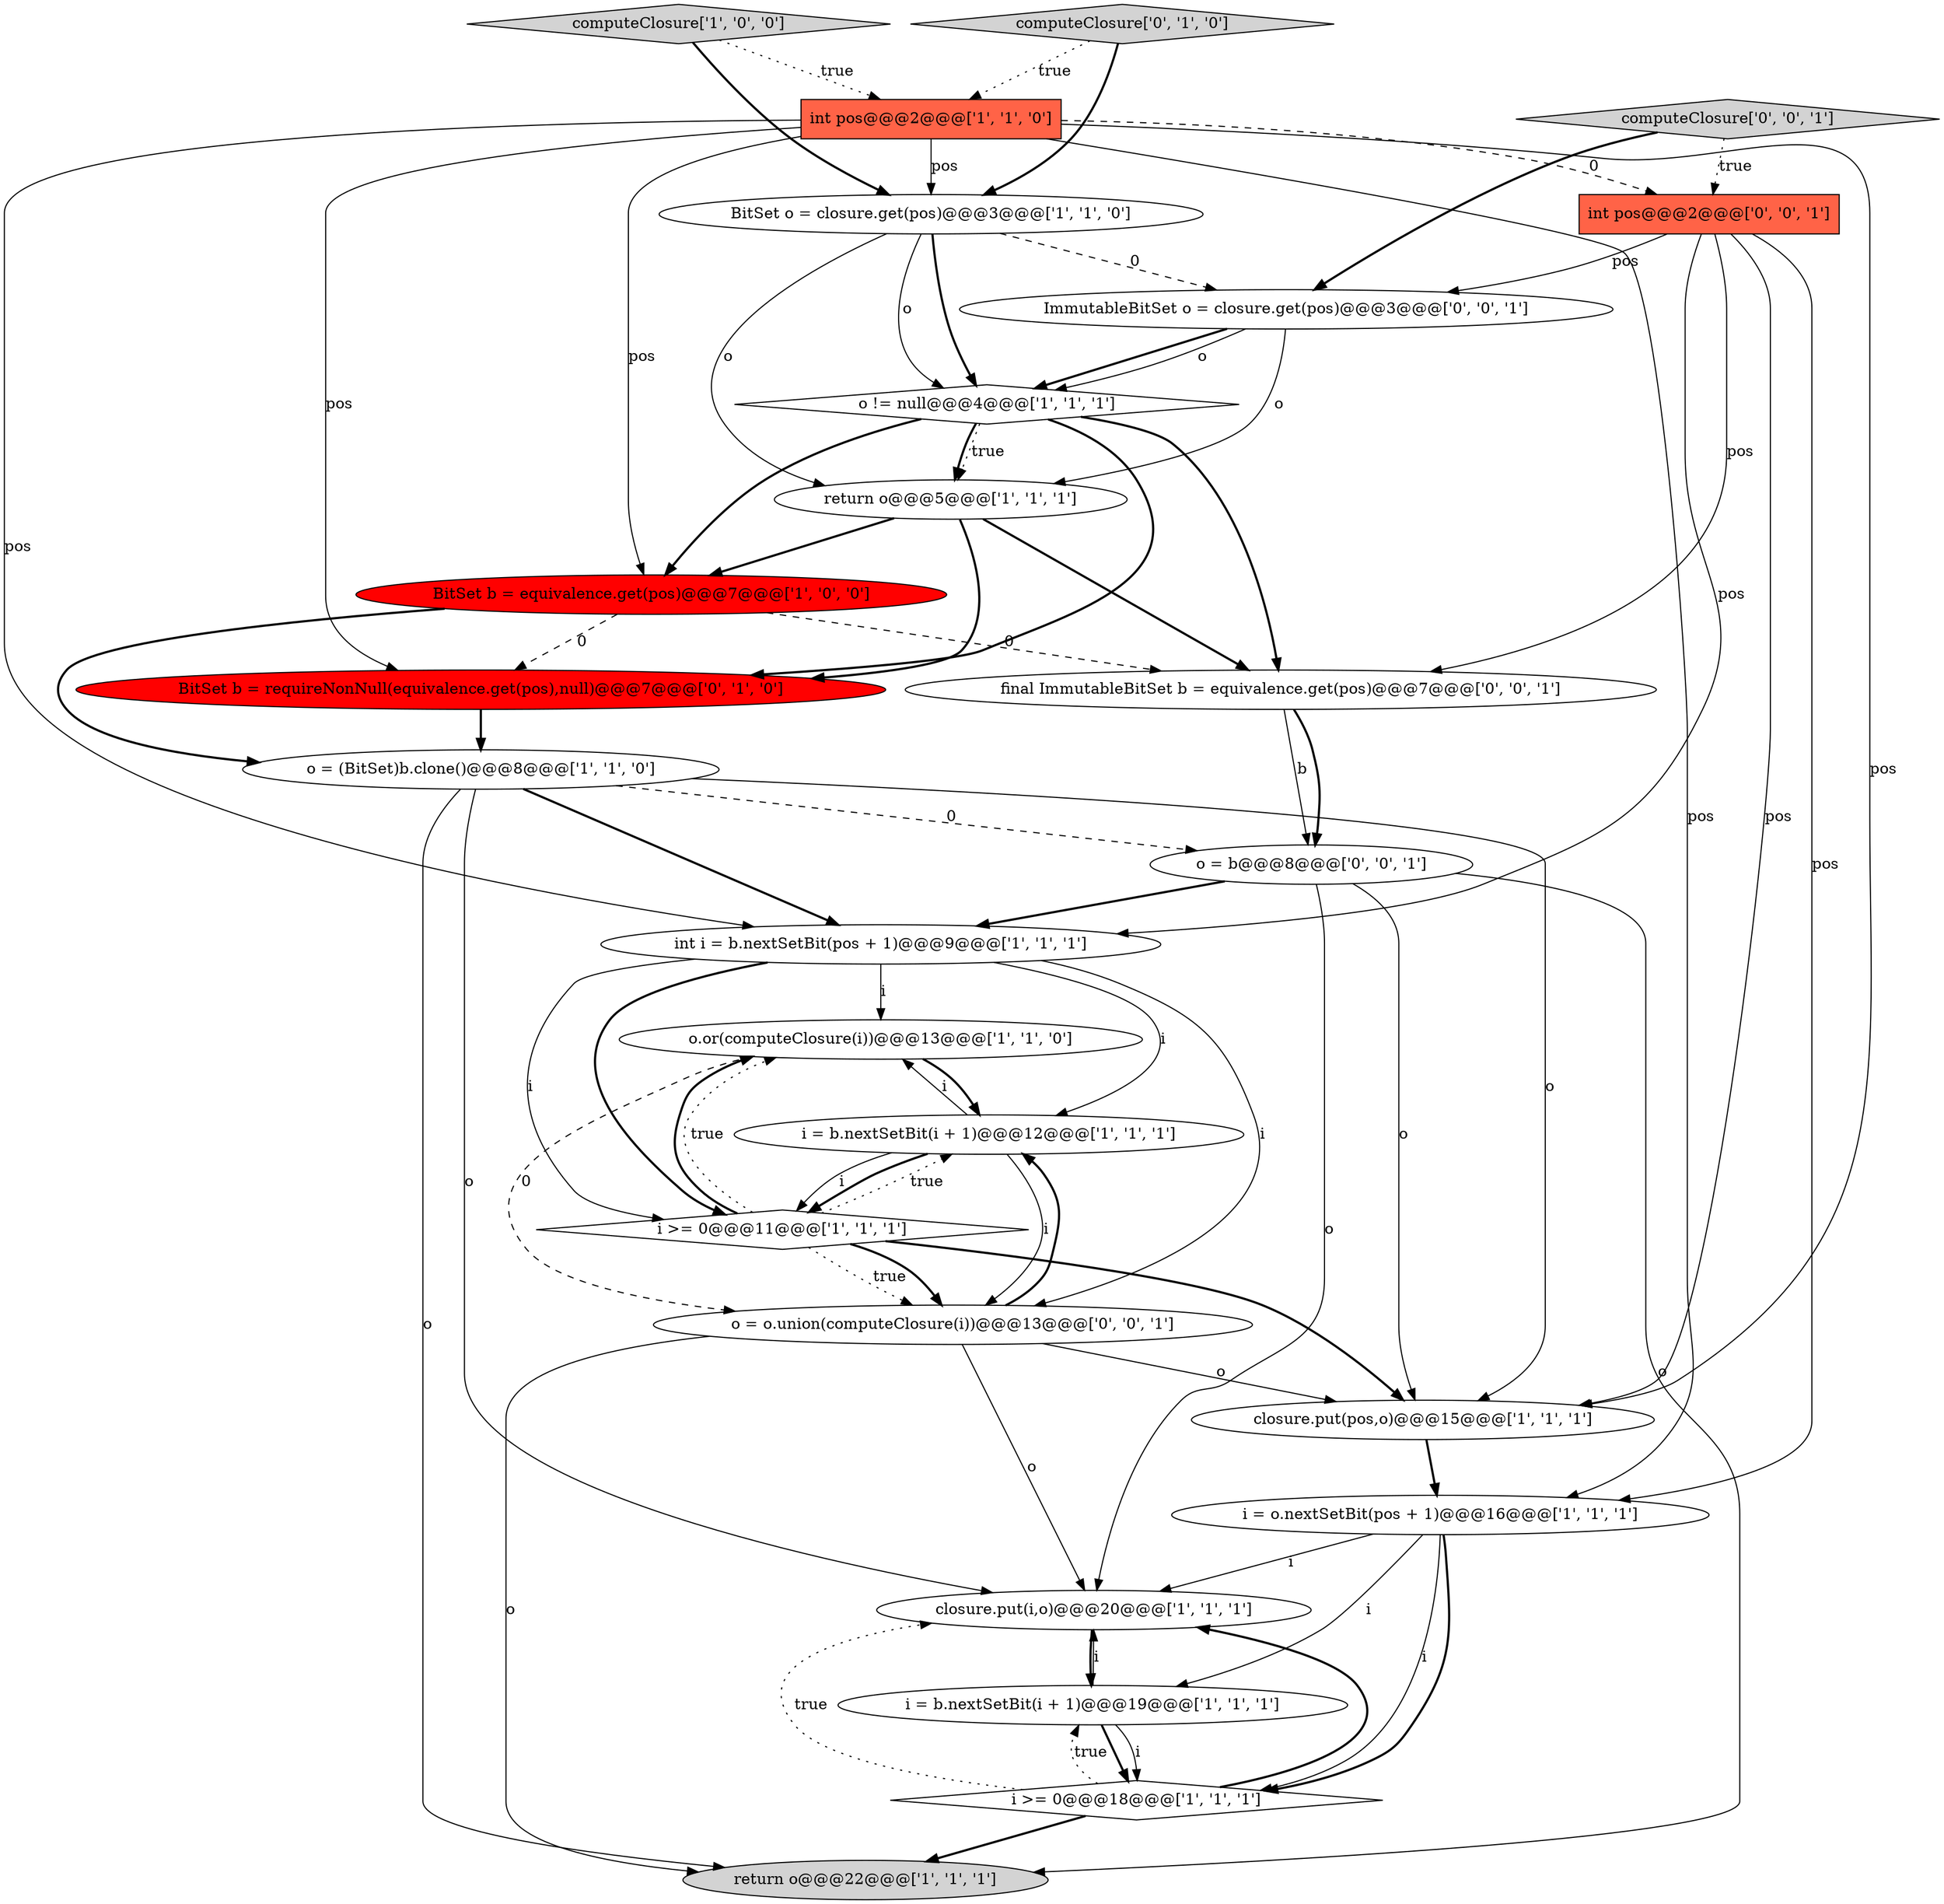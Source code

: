 digraph {
8 [style = filled, label = "BitSet o = closure.get(pos)@@@3@@@['1', '1', '0']", fillcolor = white, shape = ellipse image = "AAA0AAABBB1BBB"];
12 [style = filled, label = "o.or(computeClosure(i))@@@13@@@['1', '1', '0']", fillcolor = white, shape = ellipse image = "AAA0AAABBB1BBB"];
13 [style = filled, label = "i = b.nextSetBit(i + 1)@@@12@@@['1', '1', '1']", fillcolor = white, shape = ellipse image = "AAA0AAABBB1BBB"];
1 [style = filled, label = "o = (BitSet)b.clone()@@@8@@@['1', '1', '0']", fillcolor = white, shape = ellipse image = "AAA0AAABBB1BBB"];
22 [style = filled, label = "computeClosure['0', '0', '1']", fillcolor = lightgray, shape = diamond image = "AAA0AAABBB3BBB"];
15 [style = filled, label = "computeClosure['1', '0', '0']", fillcolor = lightgray, shape = diamond image = "AAA0AAABBB1BBB"];
16 [style = filled, label = "i >= 0@@@18@@@['1', '1', '1']", fillcolor = white, shape = diamond image = "AAA0AAABBB1BBB"];
14 [style = filled, label = "int i = b.nextSetBit(pos + 1)@@@9@@@['1', '1', '1']", fillcolor = white, shape = ellipse image = "AAA0AAABBB1BBB"];
3 [style = filled, label = "return o@@@5@@@['1', '1', '1']", fillcolor = white, shape = ellipse image = "AAA0AAABBB1BBB"];
6 [style = filled, label = "i = b.nextSetBit(i + 1)@@@19@@@['1', '1', '1']", fillcolor = white, shape = ellipse image = "AAA0AAABBB1BBB"];
24 [style = filled, label = "o = b@@@8@@@['0', '0', '1']", fillcolor = white, shape = ellipse image = "AAA0AAABBB3BBB"];
9 [style = filled, label = "i >= 0@@@11@@@['1', '1', '1']", fillcolor = white, shape = diamond image = "AAA0AAABBB1BBB"];
10 [style = filled, label = "closure.put(i,o)@@@20@@@['1', '1', '1']", fillcolor = white, shape = ellipse image = "AAA0AAABBB1BBB"];
2 [style = filled, label = "BitSet b = equivalence.get(pos)@@@7@@@['1', '0', '0']", fillcolor = red, shape = ellipse image = "AAA1AAABBB1BBB"];
5 [style = filled, label = "i = o.nextSetBit(pos + 1)@@@16@@@['1', '1', '1']", fillcolor = white, shape = ellipse image = "AAA0AAABBB1BBB"];
4 [style = filled, label = "closure.put(pos,o)@@@15@@@['1', '1', '1']", fillcolor = white, shape = ellipse image = "AAA0AAABBB1BBB"];
7 [style = filled, label = "return o@@@22@@@['1', '1', '1']", fillcolor = lightgray, shape = ellipse image = "AAA0AAABBB1BBB"];
17 [style = filled, label = "BitSet b = requireNonNull(equivalence.get(pos),null)@@@7@@@['0', '1', '0']", fillcolor = red, shape = ellipse image = "AAA1AAABBB2BBB"];
19 [style = filled, label = "o = o.union(computeClosure(i))@@@13@@@['0', '0', '1']", fillcolor = white, shape = ellipse image = "AAA0AAABBB3BBB"];
0 [style = filled, label = "o != null@@@4@@@['1', '1', '1']", fillcolor = white, shape = diamond image = "AAA0AAABBB1BBB"];
23 [style = filled, label = "final ImmutableBitSet b = equivalence.get(pos)@@@7@@@['0', '0', '1']", fillcolor = white, shape = ellipse image = "AAA0AAABBB3BBB"];
20 [style = filled, label = "int pos@@@2@@@['0', '0', '1']", fillcolor = tomato, shape = box image = "AAA0AAABBB3BBB"];
18 [style = filled, label = "computeClosure['0', '1', '0']", fillcolor = lightgray, shape = diamond image = "AAA0AAABBB2BBB"];
21 [style = filled, label = "ImmutableBitSet o = closure.get(pos)@@@3@@@['0', '0', '1']", fillcolor = white, shape = ellipse image = "AAA0AAABBB3BBB"];
11 [style = filled, label = "int pos@@@2@@@['1', '1', '0']", fillcolor = tomato, shape = box image = "AAA0AAABBB1BBB"];
2->23 [style = dashed, label="0"];
0->3 [style = bold, label=""];
13->9 [style = solid, label="i"];
14->13 [style = solid, label="i"];
9->12 [style = dotted, label="true"];
5->16 [style = solid, label="i"];
11->20 [style = dashed, label="0"];
17->1 [style = bold, label=""];
11->2 [style = solid, label="pos"];
8->3 [style = solid, label="o"];
21->0 [style = bold, label=""];
20->4 [style = solid, label="pos"];
21->3 [style = solid, label="o"];
16->10 [style = bold, label=""];
2->1 [style = bold, label=""];
0->17 [style = bold, label=""];
9->4 [style = bold, label=""];
0->2 [style = bold, label=""];
24->4 [style = solid, label="o"];
16->7 [style = bold, label=""];
22->21 [style = bold, label=""];
1->10 [style = solid, label="o"];
14->12 [style = solid, label="i"];
8->21 [style = dashed, label="0"];
2->17 [style = dashed, label="0"];
8->0 [style = solid, label="o"];
10->6 [style = bold, label=""];
16->10 [style = dotted, label="true"];
23->24 [style = solid, label="b"];
13->12 [style = solid, label="i"];
24->10 [style = solid, label="o"];
21->0 [style = solid, label="o"];
24->14 [style = bold, label=""];
14->9 [style = solid, label="i"];
8->0 [style = bold, label=""];
5->16 [style = bold, label=""];
11->4 [style = solid, label="pos"];
19->7 [style = solid, label="o"];
12->13 [style = bold, label=""];
18->11 [style = dotted, label="true"];
3->23 [style = bold, label=""];
23->24 [style = bold, label=""];
9->19 [style = dotted, label="true"];
22->20 [style = dotted, label="true"];
13->19 [style = solid, label="i"];
0->23 [style = bold, label=""];
11->5 [style = solid, label="pos"];
20->21 [style = solid, label="pos"];
3->2 [style = bold, label=""];
19->13 [style = bold, label=""];
11->17 [style = solid, label="pos"];
14->19 [style = solid, label="i"];
6->16 [style = bold, label=""];
1->24 [style = dashed, label="0"];
12->19 [style = dashed, label="0"];
9->13 [style = dotted, label="true"];
6->10 [style = solid, label="i"];
11->14 [style = solid, label="pos"];
15->11 [style = dotted, label="true"];
19->10 [style = solid, label="o"];
9->19 [style = bold, label=""];
3->17 [style = bold, label=""];
14->9 [style = bold, label=""];
1->7 [style = solid, label="o"];
1->14 [style = bold, label=""];
20->5 [style = solid, label="pos"];
9->12 [style = bold, label=""];
13->9 [style = bold, label=""];
18->8 [style = bold, label=""];
20->14 [style = solid, label="pos"];
11->8 [style = solid, label="pos"];
0->3 [style = dotted, label="true"];
20->23 [style = solid, label="pos"];
5->10 [style = solid, label="i"];
5->6 [style = solid, label="i"];
19->4 [style = solid, label="o"];
4->5 [style = bold, label=""];
15->8 [style = bold, label=""];
24->7 [style = solid, label="o"];
16->6 [style = dotted, label="true"];
1->4 [style = solid, label="o"];
6->16 [style = solid, label="i"];
}
